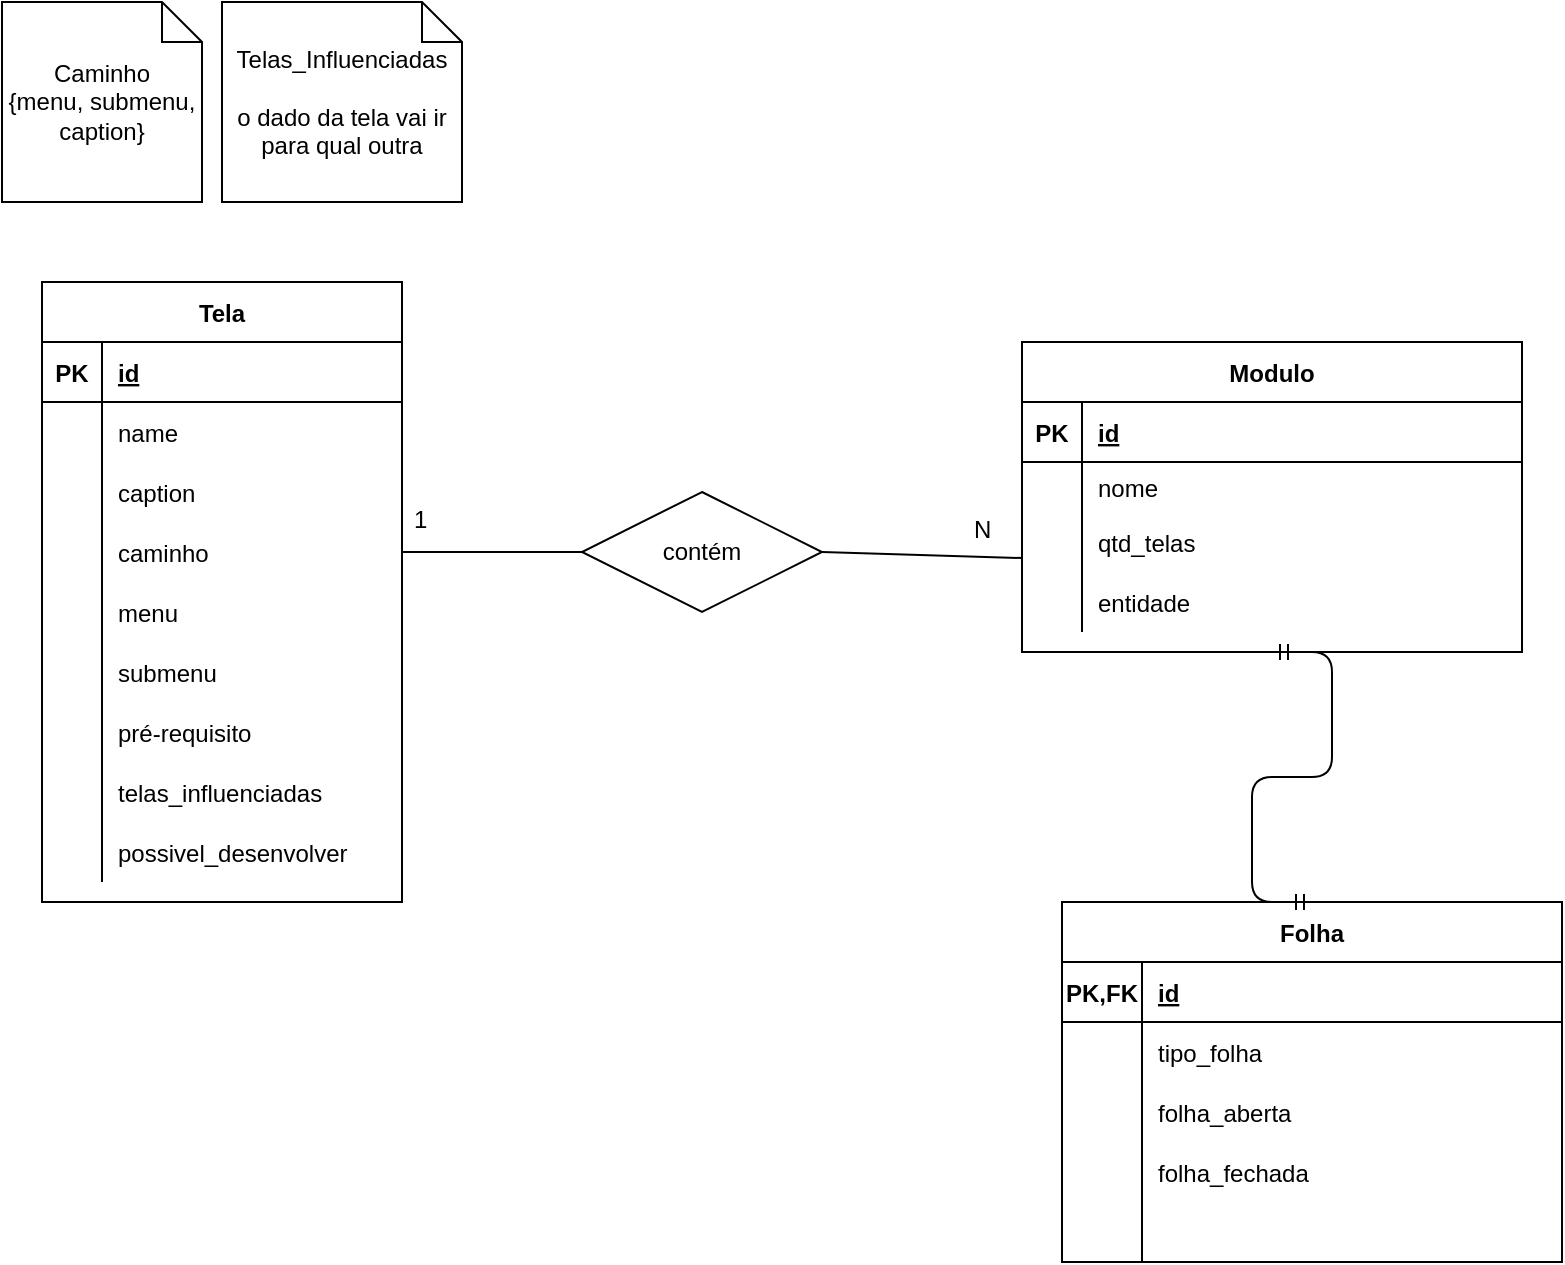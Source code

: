 <mxfile version="14.9.4" type="github">
  <diagram id="R2lEEEUBdFMjLlhIrx00" name="Page-1">
    <mxGraphModel dx="1102" dy="582" grid="1" gridSize="10" guides="1" tooltips="1" connect="1" arrows="1" fold="1" page="1" pageScale="1" pageWidth="850" pageHeight="1100" math="0" shadow="0" extFonts="Permanent Marker^https://fonts.googleapis.com/css?family=Permanent+Marker">
      <root>
        <mxCell id="0" />
        <mxCell id="1" parent="0" />
        <mxCell id="C-vyLk0tnHw3VtMMgP7b-2" value="Modulo" style="shape=table;startSize=30;container=1;collapsible=1;childLayout=tableLayout;fixedRows=1;rowLines=0;fontStyle=1;align=center;resizeLast=1;" parent="1" vertex="1">
          <mxGeometry x="540" y="230" width="250" height="155" as="geometry" />
        </mxCell>
        <mxCell id="C-vyLk0tnHw3VtMMgP7b-3" value="" style="shape=partialRectangle;collapsible=0;dropTarget=0;pointerEvents=0;fillColor=none;points=[[0,0.5],[1,0.5]];portConstraint=eastwest;top=0;left=0;right=0;bottom=1;" parent="C-vyLk0tnHw3VtMMgP7b-2" vertex="1">
          <mxGeometry y="30" width="250" height="30" as="geometry" />
        </mxCell>
        <mxCell id="C-vyLk0tnHw3VtMMgP7b-4" value="PK" style="shape=partialRectangle;overflow=hidden;connectable=0;fillColor=none;top=0;left=0;bottom=0;right=0;fontStyle=1;" parent="C-vyLk0tnHw3VtMMgP7b-3" vertex="1">
          <mxGeometry width="30" height="30" as="geometry" />
        </mxCell>
        <mxCell id="C-vyLk0tnHw3VtMMgP7b-5" value="id" style="shape=partialRectangle;overflow=hidden;connectable=0;fillColor=none;top=0;left=0;bottom=0;right=0;align=left;spacingLeft=6;fontStyle=5;" parent="C-vyLk0tnHw3VtMMgP7b-3" vertex="1">
          <mxGeometry x="30" width="220" height="30" as="geometry" />
        </mxCell>
        <mxCell id="C-vyLk0tnHw3VtMMgP7b-6" value="" style="shape=partialRectangle;collapsible=0;dropTarget=0;pointerEvents=0;fillColor=none;points=[[0,0.5],[1,0.5]];portConstraint=eastwest;top=0;left=0;right=0;bottom=0;" parent="C-vyLk0tnHw3VtMMgP7b-2" vertex="1">
          <mxGeometry y="60" width="250" height="25" as="geometry" />
        </mxCell>
        <mxCell id="C-vyLk0tnHw3VtMMgP7b-7" value="" style="shape=partialRectangle;overflow=hidden;connectable=0;fillColor=none;top=0;left=0;bottom=0;right=0;" parent="C-vyLk0tnHw3VtMMgP7b-6" vertex="1">
          <mxGeometry width="30" height="25" as="geometry" />
        </mxCell>
        <mxCell id="C-vyLk0tnHw3VtMMgP7b-8" value="nome" style="shape=partialRectangle;overflow=hidden;connectable=0;fillColor=none;top=0;left=0;bottom=0;right=0;align=left;spacingLeft=6;" parent="C-vyLk0tnHw3VtMMgP7b-6" vertex="1">
          <mxGeometry x="30" width="220" height="25" as="geometry" />
        </mxCell>
        <mxCell id="C-vyLk0tnHw3VtMMgP7b-9" value="" style="shape=partialRectangle;collapsible=0;dropTarget=0;pointerEvents=0;fillColor=none;points=[[0,0.5],[1,0.5]];portConstraint=eastwest;top=0;left=0;right=0;bottom=0;" parent="C-vyLk0tnHw3VtMMgP7b-2" vertex="1">
          <mxGeometry y="85" width="250" height="30" as="geometry" />
        </mxCell>
        <mxCell id="C-vyLk0tnHw3VtMMgP7b-10" value="" style="shape=partialRectangle;overflow=hidden;connectable=0;fillColor=none;top=0;left=0;bottom=0;right=0;" parent="C-vyLk0tnHw3VtMMgP7b-9" vertex="1">
          <mxGeometry width="30" height="30" as="geometry" />
        </mxCell>
        <mxCell id="C-vyLk0tnHw3VtMMgP7b-11" value="qtd_telas" style="shape=partialRectangle;overflow=hidden;connectable=0;fillColor=none;top=0;left=0;bottom=0;right=0;align=left;spacingLeft=6;" parent="C-vyLk0tnHw3VtMMgP7b-9" vertex="1">
          <mxGeometry x="30" width="220" height="30" as="geometry" />
        </mxCell>
        <mxCell id="XcwAVJcCN3Z1Kj0v-T99-72" value="" style="shape=partialRectangle;collapsible=0;dropTarget=0;pointerEvents=0;fillColor=none;points=[[0,0.5],[1,0.5]];portConstraint=eastwest;top=0;left=0;right=0;bottom=0;" vertex="1" parent="C-vyLk0tnHw3VtMMgP7b-2">
          <mxGeometry y="115" width="250" height="30" as="geometry" />
        </mxCell>
        <mxCell id="XcwAVJcCN3Z1Kj0v-T99-73" value="" style="shape=partialRectangle;overflow=hidden;connectable=0;fillColor=none;top=0;left=0;bottom=0;right=0;" vertex="1" parent="XcwAVJcCN3Z1Kj0v-T99-72">
          <mxGeometry width="30" height="30" as="geometry" />
        </mxCell>
        <mxCell id="XcwAVJcCN3Z1Kj0v-T99-74" value="entidade" style="shape=partialRectangle;overflow=hidden;connectable=0;fillColor=none;top=0;left=0;bottom=0;right=0;align=left;spacingLeft=6;" vertex="1" parent="XcwAVJcCN3Z1Kj0v-T99-72">
          <mxGeometry x="30" width="220" height="30" as="geometry" />
        </mxCell>
        <mxCell id="XcwAVJcCN3Z1Kj0v-T99-3" value="Tela" style="shape=table;startSize=30;container=1;collapsible=1;childLayout=tableLayout;fixedRows=1;rowLines=0;fontStyle=1;align=center;resizeLast=1;" vertex="1" parent="1">
          <mxGeometry x="50" y="200" width="180" height="310" as="geometry" />
        </mxCell>
        <mxCell id="XcwAVJcCN3Z1Kj0v-T99-4" value="" style="shape=partialRectangle;collapsible=0;dropTarget=0;pointerEvents=0;fillColor=none;top=0;left=0;bottom=1;right=0;points=[[0,0.5],[1,0.5]];portConstraint=eastwest;" vertex="1" parent="XcwAVJcCN3Z1Kj0v-T99-3">
          <mxGeometry y="30" width="180" height="30" as="geometry" />
        </mxCell>
        <mxCell id="XcwAVJcCN3Z1Kj0v-T99-5" value="PK" style="shape=partialRectangle;connectable=0;fillColor=none;top=0;left=0;bottom=0;right=0;fontStyle=1;overflow=hidden;" vertex="1" parent="XcwAVJcCN3Z1Kj0v-T99-4">
          <mxGeometry width="30" height="30" as="geometry" />
        </mxCell>
        <mxCell id="XcwAVJcCN3Z1Kj0v-T99-6" value="id" style="shape=partialRectangle;connectable=0;fillColor=none;top=0;left=0;bottom=0;right=0;align=left;spacingLeft=6;fontStyle=5;overflow=hidden;" vertex="1" parent="XcwAVJcCN3Z1Kj0v-T99-4">
          <mxGeometry x="30" width="150" height="30" as="geometry" />
        </mxCell>
        <mxCell id="XcwAVJcCN3Z1Kj0v-T99-7" value="" style="shape=partialRectangle;collapsible=0;dropTarget=0;pointerEvents=0;fillColor=none;top=0;left=0;bottom=0;right=0;points=[[0,0.5],[1,0.5]];portConstraint=eastwest;" vertex="1" parent="XcwAVJcCN3Z1Kj0v-T99-3">
          <mxGeometry y="60" width="180" height="30" as="geometry" />
        </mxCell>
        <mxCell id="XcwAVJcCN3Z1Kj0v-T99-8" value="" style="shape=partialRectangle;connectable=0;fillColor=none;top=0;left=0;bottom=0;right=0;editable=1;overflow=hidden;" vertex="1" parent="XcwAVJcCN3Z1Kj0v-T99-7">
          <mxGeometry width="30" height="30" as="geometry" />
        </mxCell>
        <mxCell id="XcwAVJcCN3Z1Kj0v-T99-9" value="name" style="shape=partialRectangle;connectable=0;fillColor=none;top=0;left=0;bottom=0;right=0;align=left;spacingLeft=6;overflow=hidden;" vertex="1" parent="XcwAVJcCN3Z1Kj0v-T99-7">
          <mxGeometry x="30" width="150" height="30" as="geometry" />
        </mxCell>
        <mxCell id="XcwAVJcCN3Z1Kj0v-T99-10" value="" style="shape=partialRectangle;collapsible=0;dropTarget=0;pointerEvents=0;fillColor=none;top=0;left=0;bottom=0;right=0;points=[[0,0.5],[1,0.5]];portConstraint=eastwest;" vertex="1" parent="XcwAVJcCN3Z1Kj0v-T99-3">
          <mxGeometry y="90" width="180" height="30" as="geometry" />
        </mxCell>
        <mxCell id="XcwAVJcCN3Z1Kj0v-T99-11" value="" style="shape=partialRectangle;connectable=0;fillColor=none;top=0;left=0;bottom=0;right=0;editable=1;overflow=hidden;" vertex="1" parent="XcwAVJcCN3Z1Kj0v-T99-10">
          <mxGeometry width="30" height="30" as="geometry" />
        </mxCell>
        <mxCell id="XcwAVJcCN3Z1Kj0v-T99-12" value="caption" style="shape=partialRectangle;connectable=0;fillColor=none;top=0;left=0;bottom=0;right=0;align=left;spacingLeft=6;overflow=hidden;" vertex="1" parent="XcwAVJcCN3Z1Kj0v-T99-10">
          <mxGeometry x="30" width="150" height="30" as="geometry" />
        </mxCell>
        <mxCell id="XcwAVJcCN3Z1Kj0v-T99-13" value="" style="shape=partialRectangle;collapsible=0;dropTarget=0;pointerEvents=0;fillColor=none;top=0;left=0;bottom=0;right=0;points=[[0,0.5],[1,0.5]];portConstraint=eastwest;" vertex="1" parent="XcwAVJcCN3Z1Kj0v-T99-3">
          <mxGeometry y="120" width="180" height="30" as="geometry" />
        </mxCell>
        <mxCell id="XcwAVJcCN3Z1Kj0v-T99-14" value="" style="shape=partialRectangle;connectable=0;fillColor=none;top=0;left=0;bottom=0;right=0;editable=1;overflow=hidden;" vertex="1" parent="XcwAVJcCN3Z1Kj0v-T99-13">
          <mxGeometry width="30" height="30" as="geometry" />
        </mxCell>
        <mxCell id="XcwAVJcCN3Z1Kj0v-T99-15" value="caminho" style="shape=partialRectangle;connectable=0;fillColor=none;top=0;left=0;bottom=0;right=0;align=left;spacingLeft=6;overflow=hidden;" vertex="1" parent="XcwAVJcCN3Z1Kj0v-T99-13">
          <mxGeometry x="30" width="150" height="30" as="geometry" />
        </mxCell>
        <mxCell id="XcwAVJcCN3Z1Kj0v-T99-34" value="" style="shape=partialRectangle;collapsible=0;dropTarget=0;pointerEvents=0;fillColor=none;top=0;left=0;bottom=0;right=0;points=[[0,0.5],[1,0.5]];portConstraint=eastwest;" vertex="1" parent="XcwAVJcCN3Z1Kj0v-T99-3">
          <mxGeometry y="150" width="180" height="30" as="geometry" />
        </mxCell>
        <mxCell id="XcwAVJcCN3Z1Kj0v-T99-35" value="" style="shape=partialRectangle;connectable=0;fillColor=none;top=0;left=0;bottom=0;right=0;editable=1;overflow=hidden;" vertex="1" parent="XcwAVJcCN3Z1Kj0v-T99-34">
          <mxGeometry width="30" height="30" as="geometry" />
        </mxCell>
        <mxCell id="XcwAVJcCN3Z1Kj0v-T99-36" value="menu" style="shape=partialRectangle;connectable=0;fillColor=none;top=0;left=0;bottom=0;right=0;align=left;spacingLeft=6;overflow=hidden;" vertex="1" parent="XcwAVJcCN3Z1Kj0v-T99-34">
          <mxGeometry x="30" width="150" height="30" as="geometry" />
        </mxCell>
        <mxCell id="XcwAVJcCN3Z1Kj0v-T99-38" value="" style="shape=partialRectangle;collapsible=0;dropTarget=0;pointerEvents=0;fillColor=none;top=0;left=0;bottom=0;right=0;points=[[0,0.5],[1,0.5]];portConstraint=eastwest;" vertex="1" parent="XcwAVJcCN3Z1Kj0v-T99-3">
          <mxGeometry y="180" width="180" height="30" as="geometry" />
        </mxCell>
        <mxCell id="XcwAVJcCN3Z1Kj0v-T99-39" value="" style="shape=partialRectangle;connectable=0;fillColor=none;top=0;left=0;bottom=0;right=0;editable=1;overflow=hidden;" vertex="1" parent="XcwAVJcCN3Z1Kj0v-T99-38">
          <mxGeometry width="30" height="30" as="geometry" />
        </mxCell>
        <mxCell id="XcwAVJcCN3Z1Kj0v-T99-40" value="submenu" style="shape=partialRectangle;connectable=0;fillColor=none;top=0;left=0;bottom=0;right=0;align=left;spacingLeft=6;overflow=hidden;" vertex="1" parent="XcwAVJcCN3Z1Kj0v-T99-38">
          <mxGeometry x="30" width="150" height="30" as="geometry" />
        </mxCell>
        <mxCell id="XcwAVJcCN3Z1Kj0v-T99-42" value="" style="shape=partialRectangle;collapsible=0;dropTarget=0;pointerEvents=0;fillColor=none;top=0;left=0;bottom=0;right=0;points=[[0,0.5],[1,0.5]];portConstraint=eastwest;" vertex="1" parent="XcwAVJcCN3Z1Kj0v-T99-3">
          <mxGeometry y="210" width="180" height="30" as="geometry" />
        </mxCell>
        <mxCell id="XcwAVJcCN3Z1Kj0v-T99-43" value="" style="shape=partialRectangle;connectable=0;fillColor=none;top=0;left=0;bottom=0;right=0;editable=1;overflow=hidden;" vertex="1" parent="XcwAVJcCN3Z1Kj0v-T99-42">
          <mxGeometry width="30" height="30" as="geometry" />
        </mxCell>
        <mxCell id="XcwAVJcCN3Z1Kj0v-T99-44" value="pré-requisito" style="shape=partialRectangle;connectable=0;fillColor=none;top=0;left=0;bottom=0;right=0;align=left;spacingLeft=6;overflow=hidden;" vertex="1" parent="XcwAVJcCN3Z1Kj0v-T99-42">
          <mxGeometry x="30" width="150" height="30" as="geometry" />
        </mxCell>
        <mxCell id="XcwAVJcCN3Z1Kj0v-T99-45" value="" style="shape=partialRectangle;collapsible=0;dropTarget=0;pointerEvents=0;fillColor=none;top=0;left=0;bottom=0;right=0;points=[[0,0.5],[1,0.5]];portConstraint=eastwest;" vertex="1" parent="XcwAVJcCN3Z1Kj0v-T99-3">
          <mxGeometry y="240" width="180" height="30" as="geometry" />
        </mxCell>
        <mxCell id="XcwAVJcCN3Z1Kj0v-T99-46" value="" style="shape=partialRectangle;connectable=0;fillColor=none;top=0;left=0;bottom=0;right=0;editable=1;overflow=hidden;" vertex="1" parent="XcwAVJcCN3Z1Kj0v-T99-45">
          <mxGeometry width="30" height="30" as="geometry" />
        </mxCell>
        <mxCell id="XcwAVJcCN3Z1Kj0v-T99-47" value="telas_influenciadas" style="shape=partialRectangle;connectable=0;fillColor=none;top=0;left=0;bottom=0;right=0;align=left;spacingLeft=6;overflow=hidden;" vertex="1" parent="XcwAVJcCN3Z1Kj0v-T99-45">
          <mxGeometry x="30" width="150" height="30" as="geometry" />
        </mxCell>
        <mxCell id="XcwAVJcCN3Z1Kj0v-T99-49" value="" style="shape=partialRectangle;collapsible=0;dropTarget=0;pointerEvents=0;fillColor=none;top=0;left=0;bottom=0;right=0;points=[[0,0.5],[1,0.5]];portConstraint=eastwest;" vertex="1" parent="XcwAVJcCN3Z1Kj0v-T99-3">
          <mxGeometry y="270" width="180" height="30" as="geometry" />
        </mxCell>
        <mxCell id="XcwAVJcCN3Z1Kj0v-T99-50" value="" style="shape=partialRectangle;connectable=0;fillColor=none;top=0;left=0;bottom=0;right=0;editable=1;overflow=hidden;" vertex="1" parent="XcwAVJcCN3Z1Kj0v-T99-49">
          <mxGeometry width="30" height="30" as="geometry" />
        </mxCell>
        <mxCell id="XcwAVJcCN3Z1Kj0v-T99-51" value="possivel_desenvolver" style="shape=partialRectangle;connectable=0;fillColor=none;top=0;left=0;bottom=0;right=0;align=left;spacingLeft=6;overflow=hidden;" vertex="1" parent="XcwAVJcCN3Z1Kj0v-T99-49">
          <mxGeometry x="30" width="150" height="30" as="geometry" />
        </mxCell>
        <mxCell id="XcwAVJcCN3Z1Kj0v-T99-41" value="Caminho&lt;br&gt;{menu, submenu, caption}" style="shape=note;size=20;whiteSpace=wrap;html=1;" vertex="1" parent="1">
          <mxGeometry x="30" y="60" width="100" height="100" as="geometry" />
        </mxCell>
        <mxCell id="XcwAVJcCN3Z1Kj0v-T99-48" value="Telas_Influenciadas&lt;br&gt;&lt;br&gt;o dado da tela vai ir para qual outra" style="shape=note;size=20;whiteSpace=wrap;html=1;" vertex="1" parent="1">
          <mxGeometry x="140" y="60" width="120" height="100" as="geometry" />
        </mxCell>
        <mxCell id="XcwAVJcCN3Z1Kj0v-T99-52" value="Folha" style="shape=table;startSize=30;container=1;collapsible=1;childLayout=tableLayout;fixedRows=1;rowLines=0;fontStyle=1;align=center;resizeLast=1;" vertex="1" parent="1">
          <mxGeometry x="560" y="510" width="250" height="180" as="geometry" />
        </mxCell>
        <mxCell id="XcwAVJcCN3Z1Kj0v-T99-53" value="" style="shape=partialRectangle;collapsible=0;dropTarget=0;pointerEvents=0;fillColor=none;top=0;left=0;bottom=1;right=0;points=[[0,0.5],[1,0.5]];portConstraint=eastwest;" vertex="1" parent="XcwAVJcCN3Z1Kj0v-T99-52">
          <mxGeometry y="30" width="250" height="30" as="geometry" />
        </mxCell>
        <mxCell id="XcwAVJcCN3Z1Kj0v-T99-54" value="PK,FK" style="shape=partialRectangle;connectable=0;fillColor=none;top=0;left=0;bottom=0;right=0;fontStyle=1;overflow=hidden;" vertex="1" parent="XcwAVJcCN3Z1Kj0v-T99-53">
          <mxGeometry width="40" height="30" as="geometry" />
        </mxCell>
        <mxCell id="XcwAVJcCN3Z1Kj0v-T99-55" value="id" style="shape=partialRectangle;connectable=0;fillColor=none;top=0;left=0;bottom=0;right=0;align=left;spacingLeft=6;fontStyle=5;overflow=hidden;" vertex="1" parent="XcwAVJcCN3Z1Kj0v-T99-53">
          <mxGeometry x="40" width="210" height="30" as="geometry" />
        </mxCell>
        <mxCell id="XcwAVJcCN3Z1Kj0v-T99-56" value="" style="shape=partialRectangle;collapsible=0;dropTarget=0;pointerEvents=0;fillColor=none;top=0;left=0;bottom=0;right=0;points=[[0,0.5],[1,0.5]];portConstraint=eastwest;" vertex="1" parent="XcwAVJcCN3Z1Kj0v-T99-52">
          <mxGeometry y="60" width="250" height="30" as="geometry" />
        </mxCell>
        <mxCell id="XcwAVJcCN3Z1Kj0v-T99-57" value="" style="shape=partialRectangle;connectable=0;fillColor=none;top=0;left=0;bottom=0;right=0;editable=1;overflow=hidden;" vertex="1" parent="XcwAVJcCN3Z1Kj0v-T99-56">
          <mxGeometry width="40" height="30" as="geometry" />
        </mxCell>
        <mxCell id="XcwAVJcCN3Z1Kj0v-T99-58" value="tipo_folha" style="shape=partialRectangle;connectable=0;fillColor=none;top=0;left=0;bottom=0;right=0;align=left;spacingLeft=6;overflow=hidden;" vertex="1" parent="XcwAVJcCN3Z1Kj0v-T99-56">
          <mxGeometry x="40" width="210" height="30" as="geometry" />
        </mxCell>
        <mxCell id="XcwAVJcCN3Z1Kj0v-T99-59" value="" style="shape=partialRectangle;collapsible=0;dropTarget=0;pointerEvents=0;fillColor=none;top=0;left=0;bottom=0;right=0;points=[[0,0.5],[1,0.5]];portConstraint=eastwest;" vertex="1" parent="XcwAVJcCN3Z1Kj0v-T99-52">
          <mxGeometry y="90" width="250" height="30" as="geometry" />
        </mxCell>
        <mxCell id="XcwAVJcCN3Z1Kj0v-T99-60" value="" style="shape=partialRectangle;connectable=0;fillColor=none;top=0;left=0;bottom=0;right=0;editable=1;overflow=hidden;" vertex="1" parent="XcwAVJcCN3Z1Kj0v-T99-59">
          <mxGeometry width="40" height="30" as="geometry" />
        </mxCell>
        <mxCell id="XcwAVJcCN3Z1Kj0v-T99-61" value="folha_aberta" style="shape=partialRectangle;connectable=0;fillColor=none;top=0;left=0;bottom=0;right=0;align=left;spacingLeft=6;overflow=hidden;" vertex="1" parent="XcwAVJcCN3Z1Kj0v-T99-59">
          <mxGeometry x="40" width="210" height="30" as="geometry" />
        </mxCell>
        <mxCell id="XcwAVJcCN3Z1Kj0v-T99-62" value="" style="shape=partialRectangle;collapsible=0;dropTarget=0;pointerEvents=0;fillColor=none;top=0;left=0;bottom=0;right=0;points=[[0,0.5],[1,0.5]];portConstraint=eastwest;" vertex="1" parent="XcwAVJcCN3Z1Kj0v-T99-52">
          <mxGeometry y="120" width="250" height="30" as="geometry" />
        </mxCell>
        <mxCell id="XcwAVJcCN3Z1Kj0v-T99-63" value="" style="shape=partialRectangle;connectable=0;fillColor=none;top=0;left=0;bottom=0;right=0;editable=1;overflow=hidden;" vertex="1" parent="XcwAVJcCN3Z1Kj0v-T99-62">
          <mxGeometry width="40" height="30" as="geometry" />
        </mxCell>
        <mxCell id="XcwAVJcCN3Z1Kj0v-T99-64" value="folha_fechada" style="shape=partialRectangle;connectable=0;fillColor=none;top=0;left=0;bottom=0;right=0;align=left;spacingLeft=6;overflow=hidden;" vertex="1" parent="XcwAVJcCN3Z1Kj0v-T99-62">
          <mxGeometry x="40" width="210" height="30" as="geometry" />
        </mxCell>
        <mxCell id="XcwAVJcCN3Z1Kj0v-T99-69" value="" style="shape=partialRectangle;collapsible=0;dropTarget=0;pointerEvents=0;fillColor=none;top=0;left=0;bottom=0;right=0;points=[[0,0.5],[1,0.5]];portConstraint=eastwest;" vertex="1" parent="XcwAVJcCN3Z1Kj0v-T99-52">
          <mxGeometry y="150" width="250" height="30" as="geometry" />
        </mxCell>
        <mxCell id="XcwAVJcCN3Z1Kj0v-T99-70" value="" style="shape=partialRectangle;connectable=0;fillColor=none;top=0;left=0;bottom=0;right=0;editable=1;overflow=hidden;" vertex="1" parent="XcwAVJcCN3Z1Kj0v-T99-69">
          <mxGeometry width="40" height="30" as="geometry" />
        </mxCell>
        <mxCell id="XcwAVJcCN3Z1Kj0v-T99-71" value="" style="shape=partialRectangle;connectable=0;fillColor=none;top=0;left=0;bottom=0;right=0;align=left;spacingLeft=6;overflow=hidden;" vertex="1" parent="XcwAVJcCN3Z1Kj0v-T99-69">
          <mxGeometry x="40" width="210" height="30" as="geometry" />
        </mxCell>
        <mxCell id="XcwAVJcCN3Z1Kj0v-T99-80" value="" style="endArrow=none;html=1;rounded=0;entryX=0;entryY=0.767;entryDx=0;entryDy=0;entryPerimeter=0;exitX=1;exitY=0.5;exitDx=0;exitDy=0;startArrow=none;" edge="1" parent="1" source="XcwAVJcCN3Z1Kj0v-T99-17" target="C-vyLk0tnHw3VtMMgP7b-9">
          <mxGeometry relative="1" as="geometry">
            <mxPoint x="300" y="360" as="sourcePoint" />
            <mxPoint x="460" y="360" as="targetPoint" />
          </mxGeometry>
        </mxCell>
        <mxCell id="XcwAVJcCN3Z1Kj0v-T99-17" value="contém" style="shape=rhombus;perimeter=rhombusPerimeter;whiteSpace=wrap;html=1;align=center;" vertex="1" parent="1">
          <mxGeometry x="320" y="305" width="120" height="60" as="geometry" />
        </mxCell>
        <mxCell id="XcwAVJcCN3Z1Kj0v-T99-81" value="" style="endArrow=none;html=1;rounded=0;entryX=0;entryY=0.5;entryDx=0;entryDy=0;exitX=1;exitY=0.5;exitDx=0;exitDy=0;" edge="1" parent="1" source="XcwAVJcCN3Z1Kj0v-T99-13" target="XcwAVJcCN3Z1Kj0v-T99-17">
          <mxGeometry relative="1" as="geometry">
            <mxPoint x="230" y="335" as="sourcePoint" />
            <mxPoint x="520" y="328.01" as="targetPoint" />
          </mxGeometry>
        </mxCell>
        <mxCell id="XcwAVJcCN3Z1Kj0v-T99-82" value="N" style="text;strokeColor=none;fillColor=none;spacingLeft=4;spacingRight=4;overflow=hidden;rotatable=0;points=[[0,0.5],[1,0.5]];portConstraint=eastwest;fontSize=12;" vertex="1" parent="1">
          <mxGeometry x="510" y="310" width="40" height="30" as="geometry" />
        </mxCell>
        <mxCell id="XcwAVJcCN3Z1Kj0v-T99-83" value="1" style="text;strokeColor=none;fillColor=none;spacingLeft=4;spacingRight=4;overflow=hidden;rotatable=0;points=[[0,0.5],[1,0.5]];portConstraint=eastwest;fontSize=12;" vertex="1" parent="1">
          <mxGeometry x="230" y="305" width="40" height="30" as="geometry" />
        </mxCell>
        <mxCell id="XcwAVJcCN3Z1Kj0v-T99-84" value="" style="edgeStyle=entityRelationEdgeStyle;fontSize=12;html=1;endArrow=ERmandOne;startArrow=ERmandOne;entryX=0.5;entryY=1;entryDx=0;entryDy=0;exitX=0.5;exitY=0;exitDx=0;exitDy=0;" edge="1" parent="1" source="XcwAVJcCN3Z1Kj0v-T99-52" target="C-vyLk0tnHw3VtMMgP7b-2">
          <mxGeometry width="100" height="100" relative="1" as="geometry">
            <mxPoint x="540" y="490" as="sourcePoint" />
            <mxPoint x="640" y="390" as="targetPoint" />
          </mxGeometry>
        </mxCell>
      </root>
    </mxGraphModel>
  </diagram>
</mxfile>
